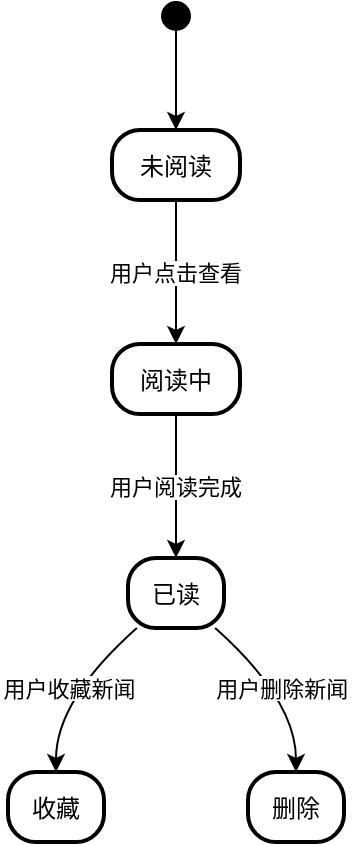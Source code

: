<mxfile version="24.8.0">
  <diagram name="第 1 页" id="Qx8_TehKtRcaW05LyedT">
    <mxGraphModel dx="1084" dy="919" grid="1" gridSize="10" guides="1" tooltips="1" connect="1" arrows="1" fold="1" page="1" pageScale="1" pageWidth="827" pageHeight="1169" math="0" shadow="0">
      <root>
        <mxCell id="0" />
        <mxCell id="1" parent="0" />
        <mxCell id="pNfj8cqihsFgVl1fdg77-1" value="" style="ellipse;fillColor=strokeColor;" vertex="1" parent="1">
          <mxGeometry x="97" y="20" width="14" height="14" as="geometry" />
        </mxCell>
        <mxCell id="pNfj8cqihsFgVl1fdg77-2" value="未阅读" style="rounded=1;arcSize=40;strokeWidth=2" vertex="1" parent="1">
          <mxGeometry x="72" y="84" width="64" height="35" as="geometry" />
        </mxCell>
        <mxCell id="pNfj8cqihsFgVl1fdg77-3" value="阅读中" style="rounded=1;arcSize=40;strokeWidth=2" vertex="1" parent="1">
          <mxGeometry x="72" y="191" width="64" height="35" as="geometry" />
        </mxCell>
        <mxCell id="pNfj8cqihsFgVl1fdg77-4" value="已读" style="rounded=1;arcSize=40;strokeWidth=2" vertex="1" parent="1">
          <mxGeometry x="80" y="298" width="48" height="35" as="geometry" />
        </mxCell>
        <mxCell id="pNfj8cqihsFgVl1fdg77-5" value="收藏" style="rounded=1;arcSize=40;strokeWidth=2" vertex="1" parent="1">
          <mxGeometry x="20" y="405" width="48" height="35" as="geometry" />
        </mxCell>
        <mxCell id="pNfj8cqihsFgVl1fdg77-6" value="删除" style="rounded=1;arcSize=40;strokeWidth=2" vertex="1" parent="1">
          <mxGeometry x="140" y="405" width="48" height="35" as="geometry" />
        </mxCell>
        <mxCell id="pNfj8cqihsFgVl1fdg77-7" value="" style="curved=1;startArrow=none;;exitX=0.5;exitY=1;entryX=0.5;entryY=0;rounded=0;" edge="1" parent="1" source="pNfj8cqihsFgVl1fdg77-1" target="pNfj8cqihsFgVl1fdg77-2">
          <mxGeometry relative="1" as="geometry">
            <Array as="points" />
          </mxGeometry>
        </mxCell>
        <mxCell id="pNfj8cqihsFgVl1fdg77-8" value="用户点击查看" style="curved=1;startArrow=none;;exitX=0.5;exitY=0.99;entryX=0.5;entryY=0;rounded=0;" edge="1" parent="1" source="pNfj8cqihsFgVl1fdg77-2" target="pNfj8cqihsFgVl1fdg77-3">
          <mxGeometry relative="1" as="geometry">
            <Array as="points" />
          </mxGeometry>
        </mxCell>
        <mxCell id="pNfj8cqihsFgVl1fdg77-9" value="用户阅读完成" style="curved=1;startArrow=none;;exitX=0.5;exitY=0.99;entryX=0.5;entryY=0;rounded=0;" edge="1" parent="1" source="pNfj8cqihsFgVl1fdg77-3" target="pNfj8cqihsFgVl1fdg77-4">
          <mxGeometry relative="1" as="geometry">
            <Array as="points" />
          </mxGeometry>
        </mxCell>
        <mxCell id="pNfj8cqihsFgVl1fdg77-10" value="用户收藏新闻" style="curved=1;startArrow=none;;exitX=0.1;exitY=0.99;entryX=0.5;entryY=0;rounded=0;" edge="1" parent="1" source="pNfj8cqihsFgVl1fdg77-4" target="pNfj8cqihsFgVl1fdg77-5">
          <mxGeometry relative="1" as="geometry">
            <Array as="points">
              <mxPoint x="44" y="369" />
            </Array>
          </mxGeometry>
        </mxCell>
        <mxCell id="pNfj8cqihsFgVl1fdg77-11" value="用户删除新闻" style="curved=1;startArrow=none;;exitX=0.9;exitY=0.99;entryX=0.5;entryY=0;rounded=0;" edge="1" parent="1" source="pNfj8cqihsFgVl1fdg77-4" target="pNfj8cqihsFgVl1fdg77-6">
          <mxGeometry relative="1" as="geometry">
            <Array as="points">
              <mxPoint x="164" y="369" />
            </Array>
          </mxGeometry>
        </mxCell>
      </root>
    </mxGraphModel>
  </diagram>
</mxfile>
